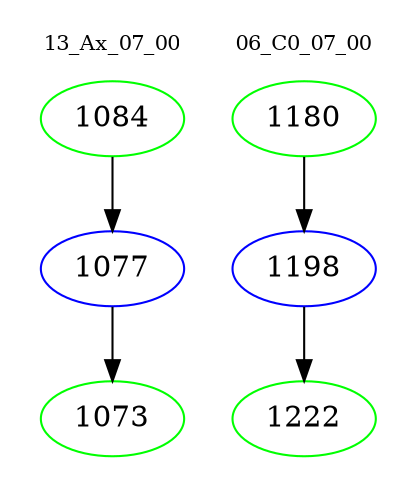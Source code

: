 digraph{
subgraph cluster_0 {
color = white
label = "13_Ax_07_00";
fontsize=10;
T0_1084 [label="1084", color="green"]
T0_1084 -> T0_1077 [color="black"]
T0_1077 [label="1077", color="blue"]
T0_1077 -> T0_1073 [color="black"]
T0_1073 [label="1073", color="green"]
}
subgraph cluster_1 {
color = white
label = "06_C0_07_00";
fontsize=10;
T1_1180 [label="1180", color="green"]
T1_1180 -> T1_1198 [color="black"]
T1_1198 [label="1198", color="blue"]
T1_1198 -> T1_1222 [color="black"]
T1_1222 [label="1222", color="green"]
}
}
